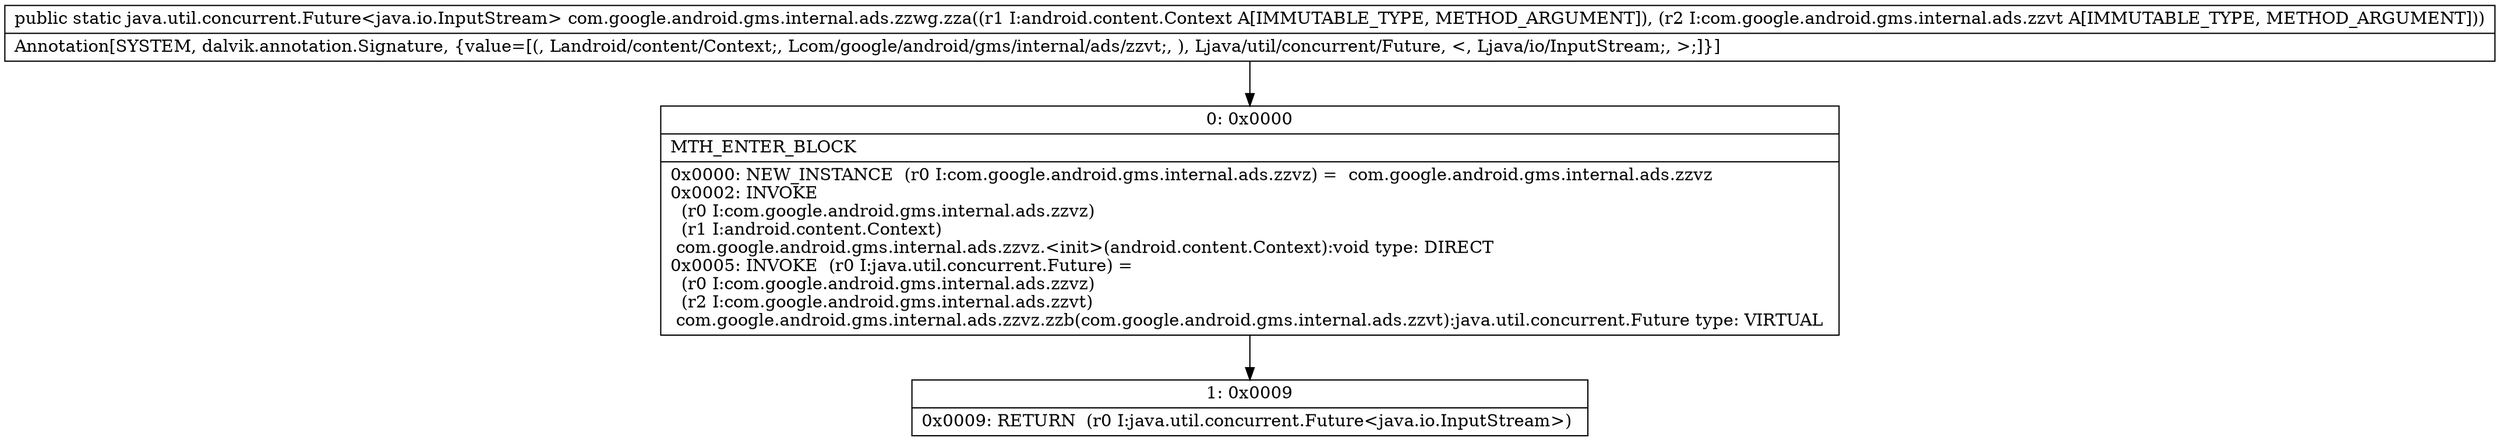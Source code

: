 digraph "CFG forcom.google.android.gms.internal.ads.zzwg.zza(Landroid\/content\/Context;Lcom\/google\/android\/gms\/internal\/ads\/zzvt;)Ljava\/util\/concurrent\/Future;" {
Node_0 [shape=record,label="{0\:\ 0x0000|MTH_ENTER_BLOCK\l|0x0000: NEW_INSTANCE  (r0 I:com.google.android.gms.internal.ads.zzvz) =  com.google.android.gms.internal.ads.zzvz \l0x0002: INVOKE  \l  (r0 I:com.google.android.gms.internal.ads.zzvz)\l  (r1 I:android.content.Context)\l com.google.android.gms.internal.ads.zzvz.\<init\>(android.content.Context):void type: DIRECT \l0x0005: INVOKE  (r0 I:java.util.concurrent.Future) = \l  (r0 I:com.google.android.gms.internal.ads.zzvz)\l  (r2 I:com.google.android.gms.internal.ads.zzvt)\l com.google.android.gms.internal.ads.zzvz.zzb(com.google.android.gms.internal.ads.zzvt):java.util.concurrent.Future type: VIRTUAL \l}"];
Node_1 [shape=record,label="{1\:\ 0x0009|0x0009: RETURN  (r0 I:java.util.concurrent.Future\<java.io.InputStream\>) \l}"];
MethodNode[shape=record,label="{public static java.util.concurrent.Future\<java.io.InputStream\> com.google.android.gms.internal.ads.zzwg.zza((r1 I:android.content.Context A[IMMUTABLE_TYPE, METHOD_ARGUMENT]), (r2 I:com.google.android.gms.internal.ads.zzvt A[IMMUTABLE_TYPE, METHOD_ARGUMENT]))  | Annotation[SYSTEM, dalvik.annotation.Signature, \{value=[(, Landroid\/content\/Context;, Lcom\/google\/android\/gms\/internal\/ads\/zzvt;, ), Ljava\/util\/concurrent\/Future, \<, Ljava\/io\/InputStream;, \>;]\}]\l}"];
MethodNode -> Node_0;
Node_0 -> Node_1;
}

